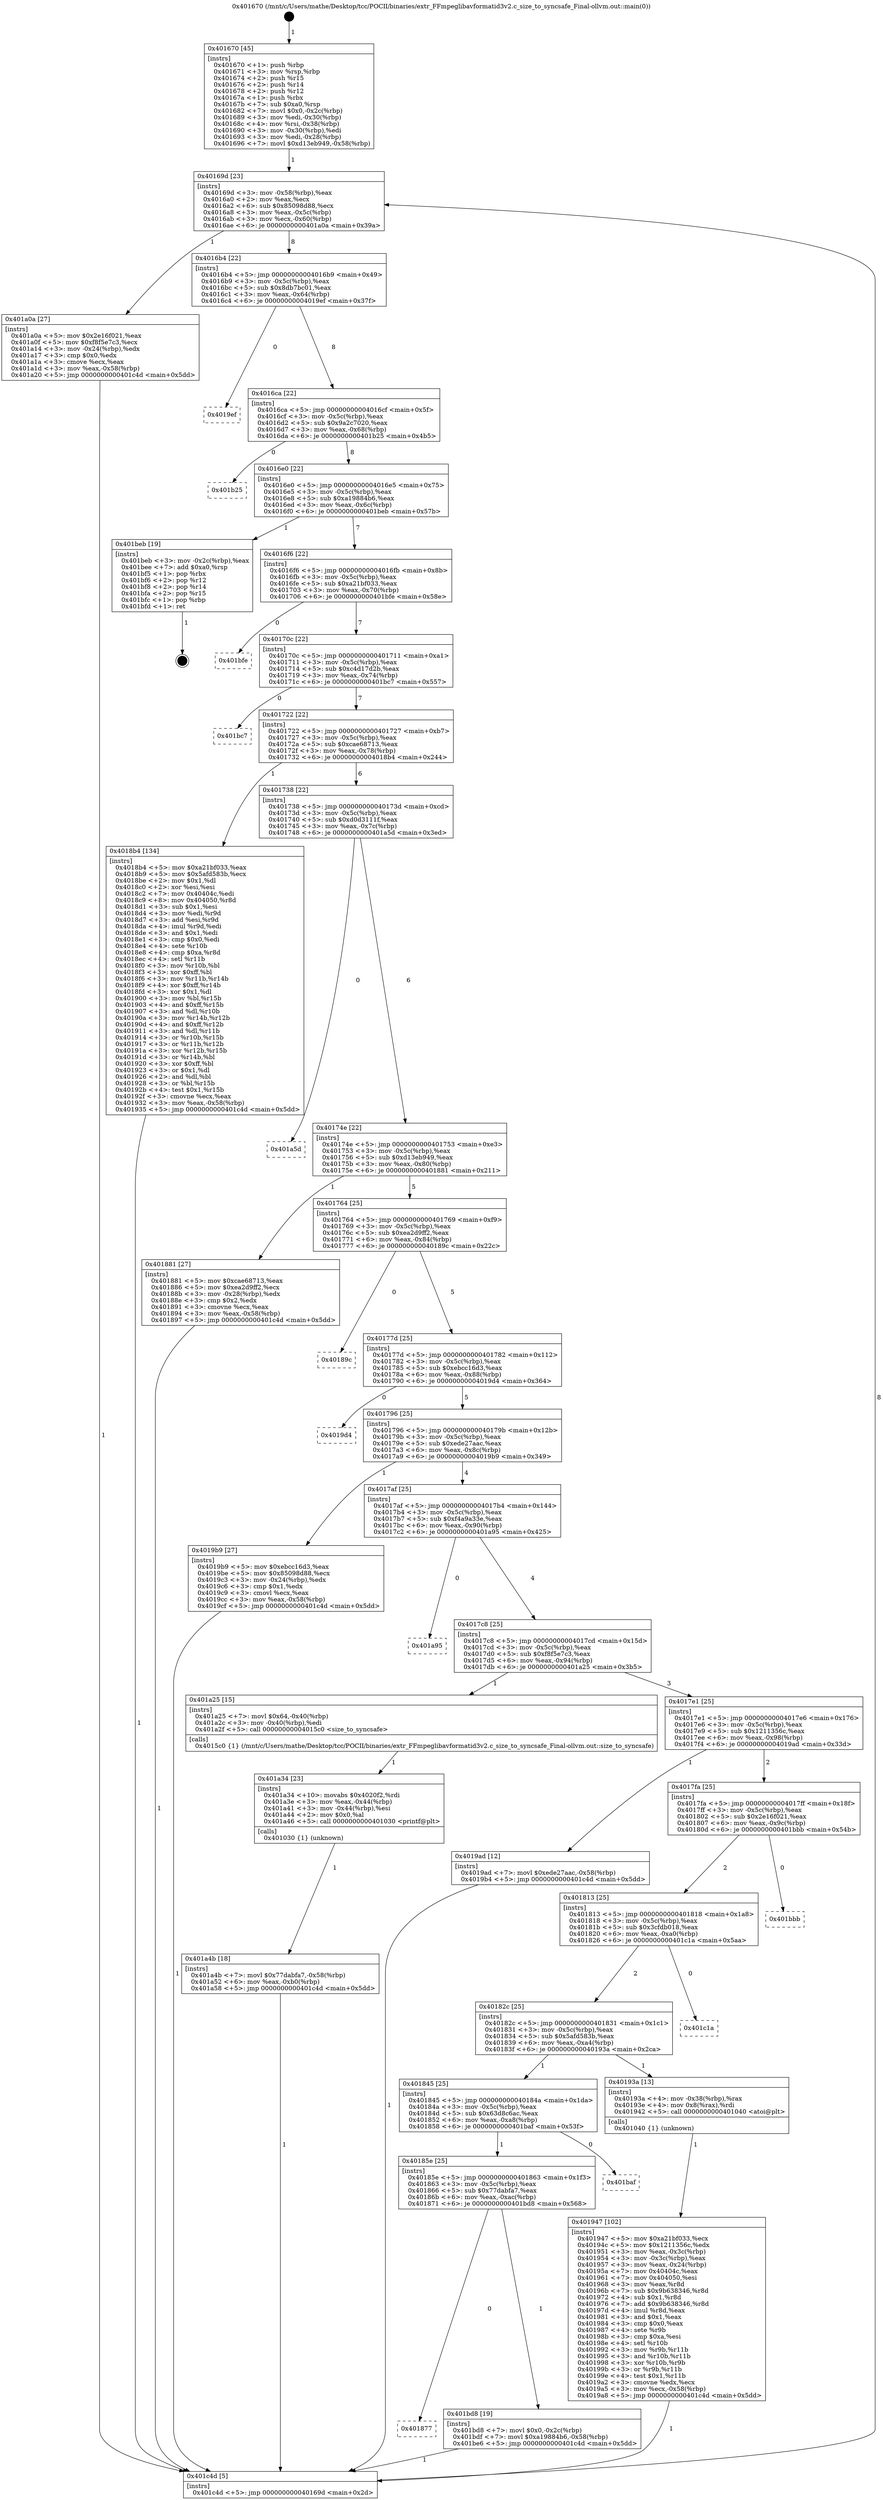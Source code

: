 digraph "0x401670" {
  label = "0x401670 (/mnt/c/Users/mathe/Desktop/tcc/POCII/binaries/extr_FFmpeglibavformatid3v2.c_size_to_syncsafe_Final-ollvm.out::main(0))"
  labelloc = "t"
  node[shape=record]

  Entry [label="",width=0.3,height=0.3,shape=circle,fillcolor=black,style=filled]
  "0x40169d" [label="{
     0x40169d [23]\l
     | [instrs]\l
     &nbsp;&nbsp;0x40169d \<+3\>: mov -0x58(%rbp),%eax\l
     &nbsp;&nbsp;0x4016a0 \<+2\>: mov %eax,%ecx\l
     &nbsp;&nbsp;0x4016a2 \<+6\>: sub $0x85098d88,%ecx\l
     &nbsp;&nbsp;0x4016a8 \<+3\>: mov %eax,-0x5c(%rbp)\l
     &nbsp;&nbsp;0x4016ab \<+3\>: mov %ecx,-0x60(%rbp)\l
     &nbsp;&nbsp;0x4016ae \<+6\>: je 0000000000401a0a \<main+0x39a\>\l
  }"]
  "0x401a0a" [label="{
     0x401a0a [27]\l
     | [instrs]\l
     &nbsp;&nbsp;0x401a0a \<+5\>: mov $0x2e16f021,%eax\l
     &nbsp;&nbsp;0x401a0f \<+5\>: mov $0xf8f5e7c3,%ecx\l
     &nbsp;&nbsp;0x401a14 \<+3\>: mov -0x24(%rbp),%edx\l
     &nbsp;&nbsp;0x401a17 \<+3\>: cmp $0x0,%edx\l
     &nbsp;&nbsp;0x401a1a \<+3\>: cmove %ecx,%eax\l
     &nbsp;&nbsp;0x401a1d \<+3\>: mov %eax,-0x58(%rbp)\l
     &nbsp;&nbsp;0x401a20 \<+5\>: jmp 0000000000401c4d \<main+0x5dd\>\l
  }"]
  "0x4016b4" [label="{
     0x4016b4 [22]\l
     | [instrs]\l
     &nbsp;&nbsp;0x4016b4 \<+5\>: jmp 00000000004016b9 \<main+0x49\>\l
     &nbsp;&nbsp;0x4016b9 \<+3\>: mov -0x5c(%rbp),%eax\l
     &nbsp;&nbsp;0x4016bc \<+5\>: sub $0x8db7bc01,%eax\l
     &nbsp;&nbsp;0x4016c1 \<+3\>: mov %eax,-0x64(%rbp)\l
     &nbsp;&nbsp;0x4016c4 \<+6\>: je 00000000004019ef \<main+0x37f\>\l
  }"]
  Exit [label="",width=0.3,height=0.3,shape=circle,fillcolor=black,style=filled,peripheries=2]
  "0x4019ef" [label="{
     0x4019ef\l
  }", style=dashed]
  "0x4016ca" [label="{
     0x4016ca [22]\l
     | [instrs]\l
     &nbsp;&nbsp;0x4016ca \<+5\>: jmp 00000000004016cf \<main+0x5f\>\l
     &nbsp;&nbsp;0x4016cf \<+3\>: mov -0x5c(%rbp),%eax\l
     &nbsp;&nbsp;0x4016d2 \<+5\>: sub $0x9a2c7020,%eax\l
     &nbsp;&nbsp;0x4016d7 \<+3\>: mov %eax,-0x68(%rbp)\l
     &nbsp;&nbsp;0x4016da \<+6\>: je 0000000000401b25 \<main+0x4b5\>\l
  }"]
  "0x401877" [label="{
     0x401877\l
  }", style=dashed]
  "0x401b25" [label="{
     0x401b25\l
  }", style=dashed]
  "0x4016e0" [label="{
     0x4016e0 [22]\l
     | [instrs]\l
     &nbsp;&nbsp;0x4016e0 \<+5\>: jmp 00000000004016e5 \<main+0x75\>\l
     &nbsp;&nbsp;0x4016e5 \<+3\>: mov -0x5c(%rbp),%eax\l
     &nbsp;&nbsp;0x4016e8 \<+5\>: sub $0xa19884b6,%eax\l
     &nbsp;&nbsp;0x4016ed \<+3\>: mov %eax,-0x6c(%rbp)\l
     &nbsp;&nbsp;0x4016f0 \<+6\>: je 0000000000401beb \<main+0x57b\>\l
  }"]
  "0x401bd8" [label="{
     0x401bd8 [19]\l
     | [instrs]\l
     &nbsp;&nbsp;0x401bd8 \<+7\>: movl $0x0,-0x2c(%rbp)\l
     &nbsp;&nbsp;0x401bdf \<+7\>: movl $0xa19884b6,-0x58(%rbp)\l
     &nbsp;&nbsp;0x401be6 \<+5\>: jmp 0000000000401c4d \<main+0x5dd\>\l
  }"]
  "0x401beb" [label="{
     0x401beb [19]\l
     | [instrs]\l
     &nbsp;&nbsp;0x401beb \<+3\>: mov -0x2c(%rbp),%eax\l
     &nbsp;&nbsp;0x401bee \<+7\>: add $0xa0,%rsp\l
     &nbsp;&nbsp;0x401bf5 \<+1\>: pop %rbx\l
     &nbsp;&nbsp;0x401bf6 \<+2\>: pop %r12\l
     &nbsp;&nbsp;0x401bf8 \<+2\>: pop %r14\l
     &nbsp;&nbsp;0x401bfa \<+2\>: pop %r15\l
     &nbsp;&nbsp;0x401bfc \<+1\>: pop %rbp\l
     &nbsp;&nbsp;0x401bfd \<+1\>: ret\l
  }"]
  "0x4016f6" [label="{
     0x4016f6 [22]\l
     | [instrs]\l
     &nbsp;&nbsp;0x4016f6 \<+5\>: jmp 00000000004016fb \<main+0x8b\>\l
     &nbsp;&nbsp;0x4016fb \<+3\>: mov -0x5c(%rbp),%eax\l
     &nbsp;&nbsp;0x4016fe \<+5\>: sub $0xa21bf033,%eax\l
     &nbsp;&nbsp;0x401703 \<+3\>: mov %eax,-0x70(%rbp)\l
     &nbsp;&nbsp;0x401706 \<+6\>: je 0000000000401bfe \<main+0x58e\>\l
  }"]
  "0x40185e" [label="{
     0x40185e [25]\l
     | [instrs]\l
     &nbsp;&nbsp;0x40185e \<+5\>: jmp 0000000000401863 \<main+0x1f3\>\l
     &nbsp;&nbsp;0x401863 \<+3\>: mov -0x5c(%rbp),%eax\l
     &nbsp;&nbsp;0x401866 \<+5\>: sub $0x77dabfa7,%eax\l
     &nbsp;&nbsp;0x40186b \<+6\>: mov %eax,-0xac(%rbp)\l
     &nbsp;&nbsp;0x401871 \<+6\>: je 0000000000401bd8 \<main+0x568\>\l
  }"]
  "0x401bfe" [label="{
     0x401bfe\l
  }", style=dashed]
  "0x40170c" [label="{
     0x40170c [22]\l
     | [instrs]\l
     &nbsp;&nbsp;0x40170c \<+5\>: jmp 0000000000401711 \<main+0xa1\>\l
     &nbsp;&nbsp;0x401711 \<+3\>: mov -0x5c(%rbp),%eax\l
     &nbsp;&nbsp;0x401714 \<+5\>: sub $0xc4d17d2b,%eax\l
     &nbsp;&nbsp;0x401719 \<+3\>: mov %eax,-0x74(%rbp)\l
     &nbsp;&nbsp;0x40171c \<+6\>: je 0000000000401bc7 \<main+0x557\>\l
  }"]
  "0x401baf" [label="{
     0x401baf\l
  }", style=dashed]
  "0x401bc7" [label="{
     0x401bc7\l
  }", style=dashed]
  "0x401722" [label="{
     0x401722 [22]\l
     | [instrs]\l
     &nbsp;&nbsp;0x401722 \<+5\>: jmp 0000000000401727 \<main+0xb7\>\l
     &nbsp;&nbsp;0x401727 \<+3\>: mov -0x5c(%rbp),%eax\l
     &nbsp;&nbsp;0x40172a \<+5\>: sub $0xcae68713,%eax\l
     &nbsp;&nbsp;0x40172f \<+3\>: mov %eax,-0x78(%rbp)\l
     &nbsp;&nbsp;0x401732 \<+6\>: je 00000000004018b4 \<main+0x244\>\l
  }"]
  "0x401a4b" [label="{
     0x401a4b [18]\l
     | [instrs]\l
     &nbsp;&nbsp;0x401a4b \<+7\>: movl $0x77dabfa7,-0x58(%rbp)\l
     &nbsp;&nbsp;0x401a52 \<+6\>: mov %eax,-0xb0(%rbp)\l
     &nbsp;&nbsp;0x401a58 \<+5\>: jmp 0000000000401c4d \<main+0x5dd\>\l
  }"]
  "0x4018b4" [label="{
     0x4018b4 [134]\l
     | [instrs]\l
     &nbsp;&nbsp;0x4018b4 \<+5\>: mov $0xa21bf033,%eax\l
     &nbsp;&nbsp;0x4018b9 \<+5\>: mov $0x5afd583b,%ecx\l
     &nbsp;&nbsp;0x4018be \<+2\>: mov $0x1,%dl\l
     &nbsp;&nbsp;0x4018c0 \<+2\>: xor %esi,%esi\l
     &nbsp;&nbsp;0x4018c2 \<+7\>: mov 0x40404c,%edi\l
     &nbsp;&nbsp;0x4018c9 \<+8\>: mov 0x404050,%r8d\l
     &nbsp;&nbsp;0x4018d1 \<+3\>: sub $0x1,%esi\l
     &nbsp;&nbsp;0x4018d4 \<+3\>: mov %edi,%r9d\l
     &nbsp;&nbsp;0x4018d7 \<+3\>: add %esi,%r9d\l
     &nbsp;&nbsp;0x4018da \<+4\>: imul %r9d,%edi\l
     &nbsp;&nbsp;0x4018de \<+3\>: and $0x1,%edi\l
     &nbsp;&nbsp;0x4018e1 \<+3\>: cmp $0x0,%edi\l
     &nbsp;&nbsp;0x4018e4 \<+4\>: sete %r10b\l
     &nbsp;&nbsp;0x4018e8 \<+4\>: cmp $0xa,%r8d\l
     &nbsp;&nbsp;0x4018ec \<+4\>: setl %r11b\l
     &nbsp;&nbsp;0x4018f0 \<+3\>: mov %r10b,%bl\l
     &nbsp;&nbsp;0x4018f3 \<+3\>: xor $0xff,%bl\l
     &nbsp;&nbsp;0x4018f6 \<+3\>: mov %r11b,%r14b\l
     &nbsp;&nbsp;0x4018f9 \<+4\>: xor $0xff,%r14b\l
     &nbsp;&nbsp;0x4018fd \<+3\>: xor $0x1,%dl\l
     &nbsp;&nbsp;0x401900 \<+3\>: mov %bl,%r15b\l
     &nbsp;&nbsp;0x401903 \<+4\>: and $0xff,%r15b\l
     &nbsp;&nbsp;0x401907 \<+3\>: and %dl,%r10b\l
     &nbsp;&nbsp;0x40190a \<+3\>: mov %r14b,%r12b\l
     &nbsp;&nbsp;0x40190d \<+4\>: and $0xff,%r12b\l
     &nbsp;&nbsp;0x401911 \<+3\>: and %dl,%r11b\l
     &nbsp;&nbsp;0x401914 \<+3\>: or %r10b,%r15b\l
     &nbsp;&nbsp;0x401917 \<+3\>: or %r11b,%r12b\l
     &nbsp;&nbsp;0x40191a \<+3\>: xor %r12b,%r15b\l
     &nbsp;&nbsp;0x40191d \<+3\>: or %r14b,%bl\l
     &nbsp;&nbsp;0x401920 \<+3\>: xor $0xff,%bl\l
     &nbsp;&nbsp;0x401923 \<+3\>: or $0x1,%dl\l
     &nbsp;&nbsp;0x401926 \<+2\>: and %dl,%bl\l
     &nbsp;&nbsp;0x401928 \<+3\>: or %bl,%r15b\l
     &nbsp;&nbsp;0x40192b \<+4\>: test $0x1,%r15b\l
     &nbsp;&nbsp;0x40192f \<+3\>: cmovne %ecx,%eax\l
     &nbsp;&nbsp;0x401932 \<+3\>: mov %eax,-0x58(%rbp)\l
     &nbsp;&nbsp;0x401935 \<+5\>: jmp 0000000000401c4d \<main+0x5dd\>\l
  }"]
  "0x401738" [label="{
     0x401738 [22]\l
     | [instrs]\l
     &nbsp;&nbsp;0x401738 \<+5\>: jmp 000000000040173d \<main+0xcd\>\l
     &nbsp;&nbsp;0x40173d \<+3\>: mov -0x5c(%rbp),%eax\l
     &nbsp;&nbsp;0x401740 \<+5\>: sub $0xd0d3111f,%eax\l
     &nbsp;&nbsp;0x401745 \<+3\>: mov %eax,-0x7c(%rbp)\l
     &nbsp;&nbsp;0x401748 \<+6\>: je 0000000000401a5d \<main+0x3ed\>\l
  }"]
  "0x401a34" [label="{
     0x401a34 [23]\l
     | [instrs]\l
     &nbsp;&nbsp;0x401a34 \<+10\>: movabs $0x4020f2,%rdi\l
     &nbsp;&nbsp;0x401a3e \<+3\>: mov %eax,-0x44(%rbp)\l
     &nbsp;&nbsp;0x401a41 \<+3\>: mov -0x44(%rbp),%esi\l
     &nbsp;&nbsp;0x401a44 \<+2\>: mov $0x0,%al\l
     &nbsp;&nbsp;0x401a46 \<+5\>: call 0000000000401030 \<printf@plt\>\l
     | [calls]\l
     &nbsp;&nbsp;0x401030 \{1\} (unknown)\l
  }"]
  "0x401a5d" [label="{
     0x401a5d\l
  }", style=dashed]
  "0x40174e" [label="{
     0x40174e [22]\l
     | [instrs]\l
     &nbsp;&nbsp;0x40174e \<+5\>: jmp 0000000000401753 \<main+0xe3\>\l
     &nbsp;&nbsp;0x401753 \<+3\>: mov -0x5c(%rbp),%eax\l
     &nbsp;&nbsp;0x401756 \<+5\>: sub $0xd13eb949,%eax\l
     &nbsp;&nbsp;0x40175b \<+3\>: mov %eax,-0x80(%rbp)\l
     &nbsp;&nbsp;0x40175e \<+6\>: je 0000000000401881 \<main+0x211\>\l
  }"]
  "0x401947" [label="{
     0x401947 [102]\l
     | [instrs]\l
     &nbsp;&nbsp;0x401947 \<+5\>: mov $0xa21bf033,%ecx\l
     &nbsp;&nbsp;0x40194c \<+5\>: mov $0x1211356c,%edx\l
     &nbsp;&nbsp;0x401951 \<+3\>: mov %eax,-0x3c(%rbp)\l
     &nbsp;&nbsp;0x401954 \<+3\>: mov -0x3c(%rbp),%eax\l
     &nbsp;&nbsp;0x401957 \<+3\>: mov %eax,-0x24(%rbp)\l
     &nbsp;&nbsp;0x40195a \<+7\>: mov 0x40404c,%eax\l
     &nbsp;&nbsp;0x401961 \<+7\>: mov 0x404050,%esi\l
     &nbsp;&nbsp;0x401968 \<+3\>: mov %eax,%r8d\l
     &nbsp;&nbsp;0x40196b \<+7\>: sub $0x9b638346,%r8d\l
     &nbsp;&nbsp;0x401972 \<+4\>: sub $0x1,%r8d\l
     &nbsp;&nbsp;0x401976 \<+7\>: add $0x9b638346,%r8d\l
     &nbsp;&nbsp;0x40197d \<+4\>: imul %r8d,%eax\l
     &nbsp;&nbsp;0x401981 \<+3\>: and $0x1,%eax\l
     &nbsp;&nbsp;0x401984 \<+3\>: cmp $0x0,%eax\l
     &nbsp;&nbsp;0x401987 \<+4\>: sete %r9b\l
     &nbsp;&nbsp;0x40198b \<+3\>: cmp $0xa,%esi\l
     &nbsp;&nbsp;0x40198e \<+4\>: setl %r10b\l
     &nbsp;&nbsp;0x401992 \<+3\>: mov %r9b,%r11b\l
     &nbsp;&nbsp;0x401995 \<+3\>: and %r10b,%r11b\l
     &nbsp;&nbsp;0x401998 \<+3\>: xor %r10b,%r9b\l
     &nbsp;&nbsp;0x40199b \<+3\>: or %r9b,%r11b\l
     &nbsp;&nbsp;0x40199e \<+4\>: test $0x1,%r11b\l
     &nbsp;&nbsp;0x4019a2 \<+3\>: cmovne %edx,%ecx\l
     &nbsp;&nbsp;0x4019a5 \<+3\>: mov %ecx,-0x58(%rbp)\l
     &nbsp;&nbsp;0x4019a8 \<+5\>: jmp 0000000000401c4d \<main+0x5dd\>\l
  }"]
  "0x401881" [label="{
     0x401881 [27]\l
     | [instrs]\l
     &nbsp;&nbsp;0x401881 \<+5\>: mov $0xcae68713,%eax\l
     &nbsp;&nbsp;0x401886 \<+5\>: mov $0xea2d9ff2,%ecx\l
     &nbsp;&nbsp;0x40188b \<+3\>: mov -0x28(%rbp),%edx\l
     &nbsp;&nbsp;0x40188e \<+3\>: cmp $0x2,%edx\l
     &nbsp;&nbsp;0x401891 \<+3\>: cmovne %ecx,%eax\l
     &nbsp;&nbsp;0x401894 \<+3\>: mov %eax,-0x58(%rbp)\l
     &nbsp;&nbsp;0x401897 \<+5\>: jmp 0000000000401c4d \<main+0x5dd\>\l
  }"]
  "0x401764" [label="{
     0x401764 [25]\l
     | [instrs]\l
     &nbsp;&nbsp;0x401764 \<+5\>: jmp 0000000000401769 \<main+0xf9\>\l
     &nbsp;&nbsp;0x401769 \<+3\>: mov -0x5c(%rbp),%eax\l
     &nbsp;&nbsp;0x40176c \<+5\>: sub $0xea2d9ff2,%eax\l
     &nbsp;&nbsp;0x401771 \<+6\>: mov %eax,-0x84(%rbp)\l
     &nbsp;&nbsp;0x401777 \<+6\>: je 000000000040189c \<main+0x22c\>\l
  }"]
  "0x401c4d" [label="{
     0x401c4d [5]\l
     | [instrs]\l
     &nbsp;&nbsp;0x401c4d \<+5\>: jmp 000000000040169d \<main+0x2d\>\l
  }"]
  "0x401670" [label="{
     0x401670 [45]\l
     | [instrs]\l
     &nbsp;&nbsp;0x401670 \<+1\>: push %rbp\l
     &nbsp;&nbsp;0x401671 \<+3\>: mov %rsp,%rbp\l
     &nbsp;&nbsp;0x401674 \<+2\>: push %r15\l
     &nbsp;&nbsp;0x401676 \<+2\>: push %r14\l
     &nbsp;&nbsp;0x401678 \<+2\>: push %r12\l
     &nbsp;&nbsp;0x40167a \<+1\>: push %rbx\l
     &nbsp;&nbsp;0x40167b \<+7\>: sub $0xa0,%rsp\l
     &nbsp;&nbsp;0x401682 \<+7\>: movl $0x0,-0x2c(%rbp)\l
     &nbsp;&nbsp;0x401689 \<+3\>: mov %edi,-0x30(%rbp)\l
     &nbsp;&nbsp;0x40168c \<+4\>: mov %rsi,-0x38(%rbp)\l
     &nbsp;&nbsp;0x401690 \<+3\>: mov -0x30(%rbp),%edi\l
     &nbsp;&nbsp;0x401693 \<+3\>: mov %edi,-0x28(%rbp)\l
     &nbsp;&nbsp;0x401696 \<+7\>: movl $0xd13eb949,-0x58(%rbp)\l
  }"]
  "0x401845" [label="{
     0x401845 [25]\l
     | [instrs]\l
     &nbsp;&nbsp;0x401845 \<+5\>: jmp 000000000040184a \<main+0x1da\>\l
     &nbsp;&nbsp;0x40184a \<+3\>: mov -0x5c(%rbp),%eax\l
     &nbsp;&nbsp;0x40184d \<+5\>: sub $0x63d8c6ac,%eax\l
     &nbsp;&nbsp;0x401852 \<+6\>: mov %eax,-0xa8(%rbp)\l
     &nbsp;&nbsp;0x401858 \<+6\>: je 0000000000401baf \<main+0x53f\>\l
  }"]
  "0x40189c" [label="{
     0x40189c\l
  }", style=dashed]
  "0x40177d" [label="{
     0x40177d [25]\l
     | [instrs]\l
     &nbsp;&nbsp;0x40177d \<+5\>: jmp 0000000000401782 \<main+0x112\>\l
     &nbsp;&nbsp;0x401782 \<+3\>: mov -0x5c(%rbp),%eax\l
     &nbsp;&nbsp;0x401785 \<+5\>: sub $0xebcc16d3,%eax\l
     &nbsp;&nbsp;0x40178a \<+6\>: mov %eax,-0x88(%rbp)\l
     &nbsp;&nbsp;0x401790 \<+6\>: je 00000000004019d4 \<main+0x364\>\l
  }"]
  "0x40193a" [label="{
     0x40193a [13]\l
     | [instrs]\l
     &nbsp;&nbsp;0x40193a \<+4\>: mov -0x38(%rbp),%rax\l
     &nbsp;&nbsp;0x40193e \<+4\>: mov 0x8(%rax),%rdi\l
     &nbsp;&nbsp;0x401942 \<+5\>: call 0000000000401040 \<atoi@plt\>\l
     | [calls]\l
     &nbsp;&nbsp;0x401040 \{1\} (unknown)\l
  }"]
  "0x4019d4" [label="{
     0x4019d4\l
  }", style=dashed]
  "0x401796" [label="{
     0x401796 [25]\l
     | [instrs]\l
     &nbsp;&nbsp;0x401796 \<+5\>: jmp 000000000040179b \<main+0x12b\>\l
     &nbsp;&nbsp;0x40179b \<+3\>: mov -0x5c(%rbp),%eax\l
     &nbsp;&nbsp;0x40179e \<+5\>: sub $0xede27aac,%eax\l
     &nbsp;&nbsp;0x4017a3 \<+6\>: mov %eax,-0x8c(%rbp)\l
     &nbsp;&nbsp;0x4017a9 \<+6\>: je 00000000004019b9 \<main+0x349\>\l
  }"]
  "0x40182c" [label="{
     0x40182c [25]\l
     | [instrs]\l
     &nbsp;&nbsp;0x40182c \<+5\>: jmp 0000000000401831 \<main+0x1c1\>\l
     &nbsp;&nbsp;0x401831 \<+3\>: mov -0x5c(%rbp),%eax\l
     &nbsp;&nbsp;0x401834 \<+5\>: sub $0x5afd583b,%eax\l
     &nbsp;&nbsp;0x401839 \<+6\>: mov %eax,-0xa4(%rbp)\l
     &nbsp;&nbsp;0x40183f \<+6\>: je 000000000040193a \<main+0x2ca\>\l
  }"]
  "0x4019b9" [label="{
     0x4019b9 [27]\l
     | [instrs]\l
     &nbsp;&nbsp;0x4019b9 \<+5\>: mov $0xebcc16d3,%eax\l
     &nbsp;&nbsp;0x4019be \<+5\>: mov $0x85098d88,%ecx\l
     &nbsp;&nbsp;0x4019c3 \<+3\>: mov -0x24(%rbp),%edx\l
     &nbsp;&nbsp;0x4019c6 \<+3\>: cmp $0x1,%edx\l
     &nbsp;&nbsp;0x4019c9 \<+3\>: cmovl %ecx,%eax\l
     &nbsp;&nbsp;0x4019cc \<+3\>: mov %eax,-0x58(%rbp)\l
     &nbsp;&nbsp;0x4019cf \<+5\>: jmp 0000000000401c4d \<main+0x5dd\>\l
  }"]
  "0x4017af" [label="{
     0x4017af [25]\l
     | [instrs]\l
     &nbsp;&nbsp;0x4017af \<+5\>: jmp 00000000004017b4 \<main+0x144\>\l
     &nbsp;&nbsp;0x4017b4 \<+3\>: mov -0x5c(%rbp),%eax\l
     &nbsp;&nbsp;0x4017b7 \<+5\>: sub $0xf4a9a33e,%eax\l
     &nbsp;&nbsp;0x4017bc \<+6\>: mov %eax,-0x90(%rbp)\l
     &nbsp;&nbsp;0x4017c2 \<+6\>: je 0000000000401a95 \<main+0x425\>\l
  }"]
  "0x401c1a" [label="{
     0x401c1a\l
  }", style=dashed]
  "0x401a95" [label="{
     0x401a95\l
  }", style=dashed]
  "0x4017c8" [label="{
     0x4017c8 [25]\l
     | [instrs]\l
     &nbsp;&nbsp;0x4017c8 \<+5\>: jmp 00000000004017cd \<main+0x15d\>\l
     &nbsp;&nbsp;0x4017cd \<+3\>: mov -0x5c(%rbp),%eax\l
     &nbsp;&nbsp;0x4017d0 \<+5\>: sub $0xf8f5e7c3,%eax\l
     &nbsp;&nbsp;0x4017d5 \<+6\>: mov %eax,-0x94(%rbp)\l
     &nbsp;&nbsp;0x4017db \<+6\>: je 0000000000401a25 \<main+0x3b5\>\l
  }"]
  "0x401813" [label="{
     0x401813 [25]\l
     | [instrs]\l
     &nbsp;&nbsp;0x401813 \<+5\>: jmp 0000000000401818 \<main+0x1a8\>\l
     &nbsp;&nbsp;0x401818 \<+3\>: mov -0x5c(%rbp),%eax\l
     &nbsp;&nbsp;0x40181b \<+5\>: sub $0x3cfdb018,%eax\l
     &nbsp;&nbsp;0x401820 \<+6\>: mov %eax,-0xa0(%rbp)\l
     &nbsp;&nbsp;0x401826 \<+6\>: je 0000000000401c1a \<main+0x5aa\>\l
  }"]
  "0x401a25" [label="{
     0x401a25 [15]\l
     | [instrs]\l
     &nbsp;&nbsp;0x401a25 \<+7\>: movl $0x64,-0x40(%rbp)\l
     &nbsp;&nbsp;0x401a2c \<+3\>: mov -0x40(%rbp),%edi\l
     &nbsp;&nbsp;0x401a2f \<+5\>: call 00000000004015c0 \<size_to_syncsafe\>\l
     | [calls]\l
     &nbsp;&nbsp;0x4015c0 \{1\} (/mnt/c/Users/mathe/Desktop/tcc/POCII/binaries/extr_FFmpeglibavformatid3v2.c_size_to_syncsafe_Final-ollvm.out::size_to_syncsafe)\l
  }"]
  "0x4017e1" [label="{
     0x4017e1 [25]\l
     | [instrs]\l
     &nbsp;&nbsp;0x4017e1 \<+5\>: jmp 00000000004017e6 \<main+0x176\>\l
     &nbsp;&nbsp;0x4017e6 \<+3\>: mov -0x5c(%rbp),%eax\l
     &nbsp;&nbsp;0x4017e9 \<+5\>: sub $0x1211356c,%eax\l
     &nbsp;&nbsp;0x4017ee \<+6\>: mov %eax,-0x98(%rbp)\l
     &nbsp;&nbsp;0x4017f4 \<+6\>: je 00000000004019ad \<main+0x33d\>\l
  }"]
  "0x401bbb" [label="{
     0x401bbb\l
  }", style=dashed]
  "0x4019ad" [label="{
     0x4019ad [12]\l
     | [instrs]\l
     &nbsp;&nbsp;0x4019ad \<+7\>: movl $0xede27aac,-0x58(%rbp)\l
     &nbsp;&nbsp;0x4019b4 \<+5\>: jmp 0000000000401c4d \<main+0x5dd\>\l
  }"]
  "0x4017fa" [label="{
     0x4017fa [25]\l
     | [instrs]\l
     &nbsp;&nbsp;0x4017fa \<+5\>: jmp 00000000004017ff \<main+0x18f\>\l
     &nbsp;&nbsp;0x4017ff \<+3\>: mov -0x5c(%rbp),%eax\l
     &nbsp;&nbsp;0x401802 \<+5\>: sub $0x2e16f021,%eax\l
     &nbsp;&nbsp;0x401807 \<+6\>: mov %eax,-0x9c(%rbp)\l
     &nbsp;&nbsp;0x40180d \<+6\>: je 0000000000401bbb \<main+0x54b\>\l
  }"]
  Entry -> "0x401670" [label=" 1"]
  "0x40169d" -> "0x401a0a" [label=" 1"]
  "0x40169d" -> "0x4016b4" [label=" 8"]
  "0x401beb" -> Exit [label=" 1"]
  "0x4016b4" -> "0x4019ef" [label=" 0"]
  "0x4016b4" -> "0x4016ca" [label=" 8"]
  "0x401bd8" -> "0x401c4d" [label=" 1"]
  "0x4016ca" -> "0x401b25" [label=" 0"]
  "0x4016ca" -> "0x4016e0" [label=" 8"]
  "0x40185e" -> "0x401877" [label=" 0"]
  "0x4016e0" -> "0x401beb" [label=" 1"]
  "0x4016e0" -> "0x4016f6" [label=" 7"]
  "0x40185e" -> "0x401bd8" [label=" 1"]
  "0x4016f6" -> "0x401bfe" [label=" 0"]
  "0x4016f6" -> "0x40170c" [label=" 7"]
  "0x401845" -> "0x40185e" [label=" 1"]
  "0x40170c" -> "0x401bc7" [label=" 0"]
  "0x40170c" -> "0x401722" [label=" 7"]
  "0x401845" -> "0x401baf" [label=" 0"]
  "0x401722" -> "0x4018b4" [label=" 1"]
  "0x401722" -> "0x401738" [label=" 6"]
  "0x401a4b" -> "0x401c4d" [label=" 1"]
  "0x401738" -> "0x401a5d" [label=" 0"]
  "0x401738" -> "0x40174e" [label=" 6"]
  "0x401a34" -> "0x401a4b" [label=" 1"]
  "0x40174e" -> "0x401881" [label=" 1"]
  "0x40174e" -> "0x401764" [label=" 5"]
  "0x401881" -> "0x401c4d" [label=" 1"]
  "0x401670" -> "0x40169d" [label=" 1"]
  "0x401c4d" -> "0x40169d" [label=" 8"]
  "0x4018b4" -> "0x401c4d" [label=" 1"]
  "0x401a25" -> "0x401a34" [label=" 1"]
  "0x401764" -> "0x40189c" [label=" 0"]
  "0x401764" -> "0x40177d" [label=" 5"]
  "0x401a0a" -> "0x401c4d" [label=" 1"]
  "0x40177d" -> "0x4019d4" [label=" 0"]
  "0x40177d" -> "0x401796" [label=" 5"]
  "0x4019b9" -> "0x401c4d" [label=" 1"]
  "0x401796" -> "0x4019b9" [label=" 1"]
  "0x401796" -> "0x4017af" [label=" 4"]
  "0x401947" -> "0x401c4d" [label=" 1"]
  "0x4017af" -> "0x401a95" [label=" 0"]
  "0x4017af" -> "0x4017c8" [label=" 4"]
  "0x40193a" -> "0x401947" [label=" 1"]
  "0x4017c8" -> "0x401a25" [label=" 1"]
  "0x4017c8" -> "0x4017e1" [label=" 3"]
  "0x40182c" -> "0x40193a" [label=" 1"]
  "0x4017e1" -> "0x4019ad" [label=" 1"]
  "0x4017e1" -> "0x4017fa" [label=" 2"]
  "0x4019ad" -> "0x401c4d" [label=" 1"]
  "0x4017fa" -> "0x401bbb" [label=" 0"]
  "0x4017fa" -> "0x401813" [label=" 2"]
  "0x40182c" -> "0x401845" [label=" 1"]
  "0x401813" -> "0x401c1a" [label=" 0"]
  "0x401813" -> "0x40182c" [label=" 2"]
}
